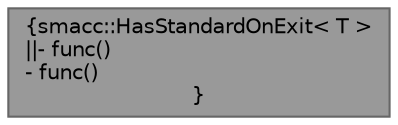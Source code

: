 digraph "smacc::HasStandardOnExit&lt; T &gt;"
{
 // LATEX_PDF_SIZE
  bgcolor="transparent";
  edge [fontname=Helvetica,fontsize=10,labelfontname=Helvetica,labelfontsize=10];
  node [fontname=Helvetica,fontsize=10,shape=box,height=0.2,width=0.4];
  Node1 [label="{smacc::HasStandardOnExit\< T \>\n||- func()\l- func()\l}",height=0.2,width=0.4,color="gray40", fillcolor="grey60", style="filled", fontcolor="black",tooltip=" "];
}
